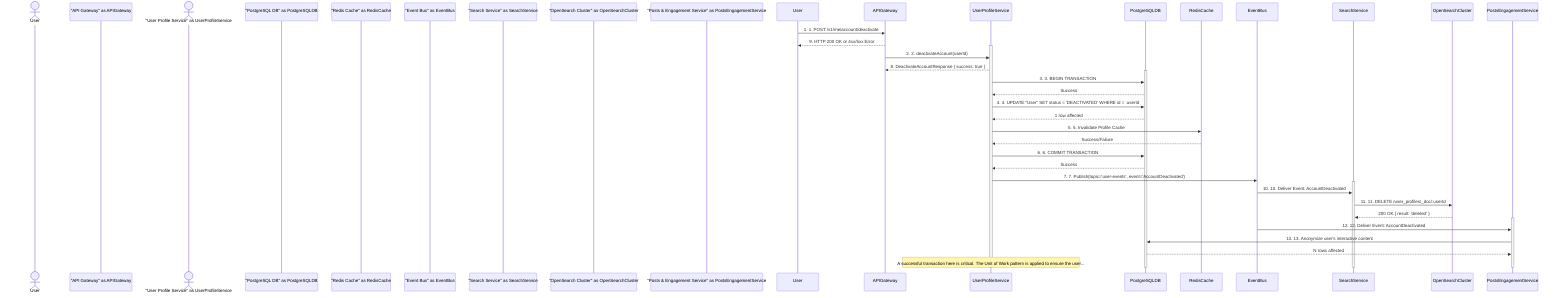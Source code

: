 sequenceDiagram
    actor "User" as User
    participant "API Gateway" as APIGateway
    actor "User Profile Service" as UserProfileService
    participant "PostgreSQL DB" as PostgreSQLDB
    participant "Redis Cache" as RedisCache
    participant "Event Bus" as EventBus
    participant "Search Service" as SearchService
    participant "OpenSearch Cluster" as OpenSearchCluster
    participant "Posts & Engagement Service" as PostsEngagementService

    User->>APIGateway: 1. 1. POST /v1/me/account/deactivate
    APIGateway-->>User: 9. HTTP 200 OK or 4xx/5xx Error
    activate UserProfileService
    APIGateway->>UserProfileService: 2. 2. deactivateAccount(userId)
    UserProfileService-->>APIGateway: 8. DeactivateAccountResponse { success: true }
    activate PostgreSQLDB
    UserProfileService->>PostgreSQLDB: 3. 3. BEGIN TRANSACTION
    PostgreSQLDB-->>UserProfileService: Success
    UserProfileService->>PostgreSQLDB: 4. 4. UPDATE "User" SET status = 'DEACTIVATED' WHERE id = :userId
    PostgreSQLDB-->>UserProfileService: 1 row affected
    UserProfileService->>RedisCache: 5. 5. Invalidate Profile Cache
    RedisCache-->>UserProfileService: Success/Failure
    UserProfileService->>PostgreSQLDB: 6. 6. COMMIT TRANSACTION
    PostgreSQLDB-->>UserProfileService: Success
    UserProfileService->>EventBus: 7. 7. Publish(topic='user-events', event='AccountDeactivated')
    activate SearchService
    EventBus->>SearchService: 10. 10. Deliver Event: AccountDeactivated
    SearchService->>OpenSearchCluster: 11. 11. DELETE /user_profiles/_doc/:userId
    OpenSearchCluster-->>SearchService: 200 OK { result: 'deleted' }
    activate PostsEngagementService
    EventBus->>PostsEngagementService: 12. 12. Deliver Event: AccountDeactivated
    PostsEngagementService->>PostgreSQLDB: 13. 13. Anonymize user's interactive content
    PostgreSQLDB-->>PostsEngagementService: N rows affected

    note over UserProfileService: A successful transaction here is critical. The Unit of Work pattern is applied to ensure the user...

    deactivate PostsEngagementService
    deactivate SearchService
    deactivate PostgreSQLDB
    deactivate UserProfileService